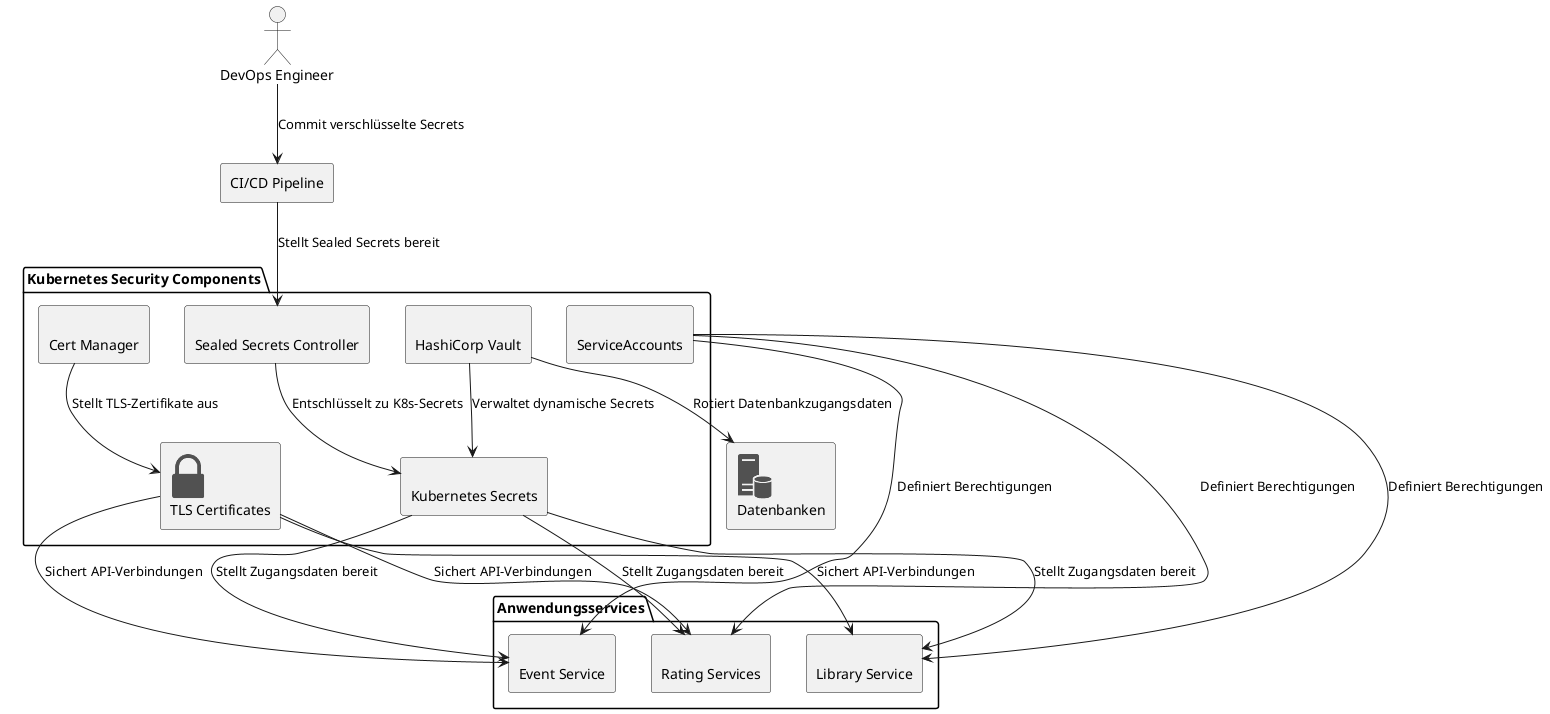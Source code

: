 @startuml "Kubernetes Security Architecture"
!include <kubernetes/k8s-sprites-unlabeled-25pct>
!include <office/Servers/database_server>
!include <office/Security/lock_protected>

skinparam BackgroundColor white
skinparam componentStyle rectangle

' Definiere Komponenten
package "Kubernetes Security Components" {
    component "<$k8s>\nSealed Secrets Controller" as SSC
    component "<$k8s>\nCert Manager" as CM
    component "<$k8s>\nHashiCorp Vault" as Vault
    component "<$lock_protected>\nTLS Certificates" as TLS
    component "<$k8s>\nKubernetes Secrets" as Secrets
    component "<$k8s>\nServiceAccounts" as SA
}

' Definiere Services
package "Anwendungsservices" {
    component "<$k8s>\nLibrary Service" as Library
    component "<$k8s>\nEvent Service" as Event
    component "<$k8s>\nRating Services" as Rating
}

' Definiere externe Komponenten
actor "DevOps Engineer" as DevOps
component "CI/CD Pipeline" as CICD
component "<$database_server>\nDatenbanken" as DB

' Verbindungen
DevOps --> CICD : Commit verschlüsselte Secrets
CICD --> SSC : Stellt Sealed Secrets bereit
SSC --> Secrets : Entschlüsselt zu K8s-Secrets

CM --> TLS : Stellt TLS-Zertifikate aus
TLS --> Library : Sichert API-Verbindungen
TLS --> Event : Sichert API-Verbindungen
TLS --> Rating : Sichert API-Verbindungen

Vault --> Secrets : Verwaltet dynamische Secrets
Vault --> DB : Rotiert Datenbankzugangsdaten

' Services nutzen Secrets
Secrets --> Library : Stellt Zugangsdaten bereit
Secrets --> Event : Stellt Zugangsdaten bereit
Secrets --> Rating : Stellt Zugangsdaten bereit

' ServiceAccounts für RBAC
SA --> Library : Definiert Berechtigungen
SA --> Event : Definiert Berechtigungen
SA --> Rating : Definiert Berechtigungen

@enduml